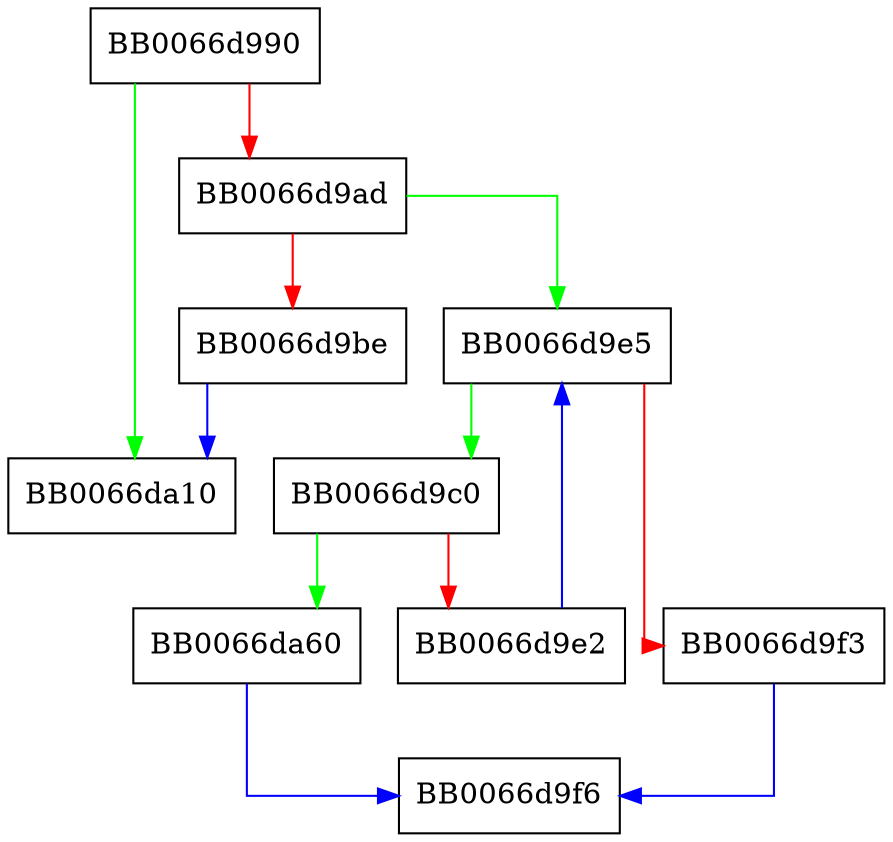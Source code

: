 digraph SXNET_get_id_ulong {
  node [shape="box"];
  graph [splines=ortho];
  BB0066d990 -> BB0066da10 [color="green"];
  BB0066d990 -> BB0066d9ad [color="red"];
  BB0066d9ad -> BB0066d9e5 [color="green"];
  BB0066d9ad -> BB0066d9be [color="red"];
  BB0066d9be -> BB0066da10 [color="blue"];
  BB0066d9c0 -> BB0066da60 [color="green"];
  BB0066d9c0 -> BB0066d9e2 [color="red"];
  BB0066d9e2 -> BB0066d9e5 [color="blue"];
  BB0066d9e5 -> BB0066d9c0 [color="green"];
  BB0066d9e5 -> BB0066d9f3 [color="red"];
  BB0066d9f3 -> BB0066d9f6 [color="blue"];
  BB0066da60 -> BB0066d9f6 [color="blue"];
}